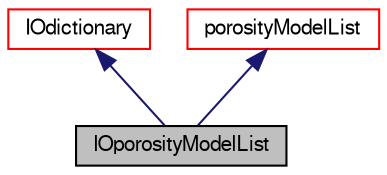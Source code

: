 digraph "IOporosityModelList"
{
  bgcolor="transparent";
  edge [fontname="FreeSans",fontsize="10",labelfontname="FreeSans",labelfontsize="10"];
  node [fontname="FreeSans",fontsize="10",shape=record];
  Node20 [label="IOporosityModelList",height=0.2,width=0.4,color="black", fillcolor="grey75", style="filled", fontcolor="black"];
  Node21 -> Node20 [dir="back",color="midnightblue",fontsize="10",style="solid",fontname="FreeSans"];
  Node21 [label="IOdictionary",height=0.2,width=0.4,color="red",URL="$a26158.html",tooltip="IOdictionary is derived from dictionary and IOobject to give the dictionary automatic IO functionalit..."];
  Node42 -> Node20 [dir="back",color="midnightblue",fontsize="10",style="solid",fontname="FreeSans"];
  Node42 [label="porosityModelList",height=0.2,width=0.4,color="red",URL="$a21926.html",tooltip="List container for porosity models. "];
}
